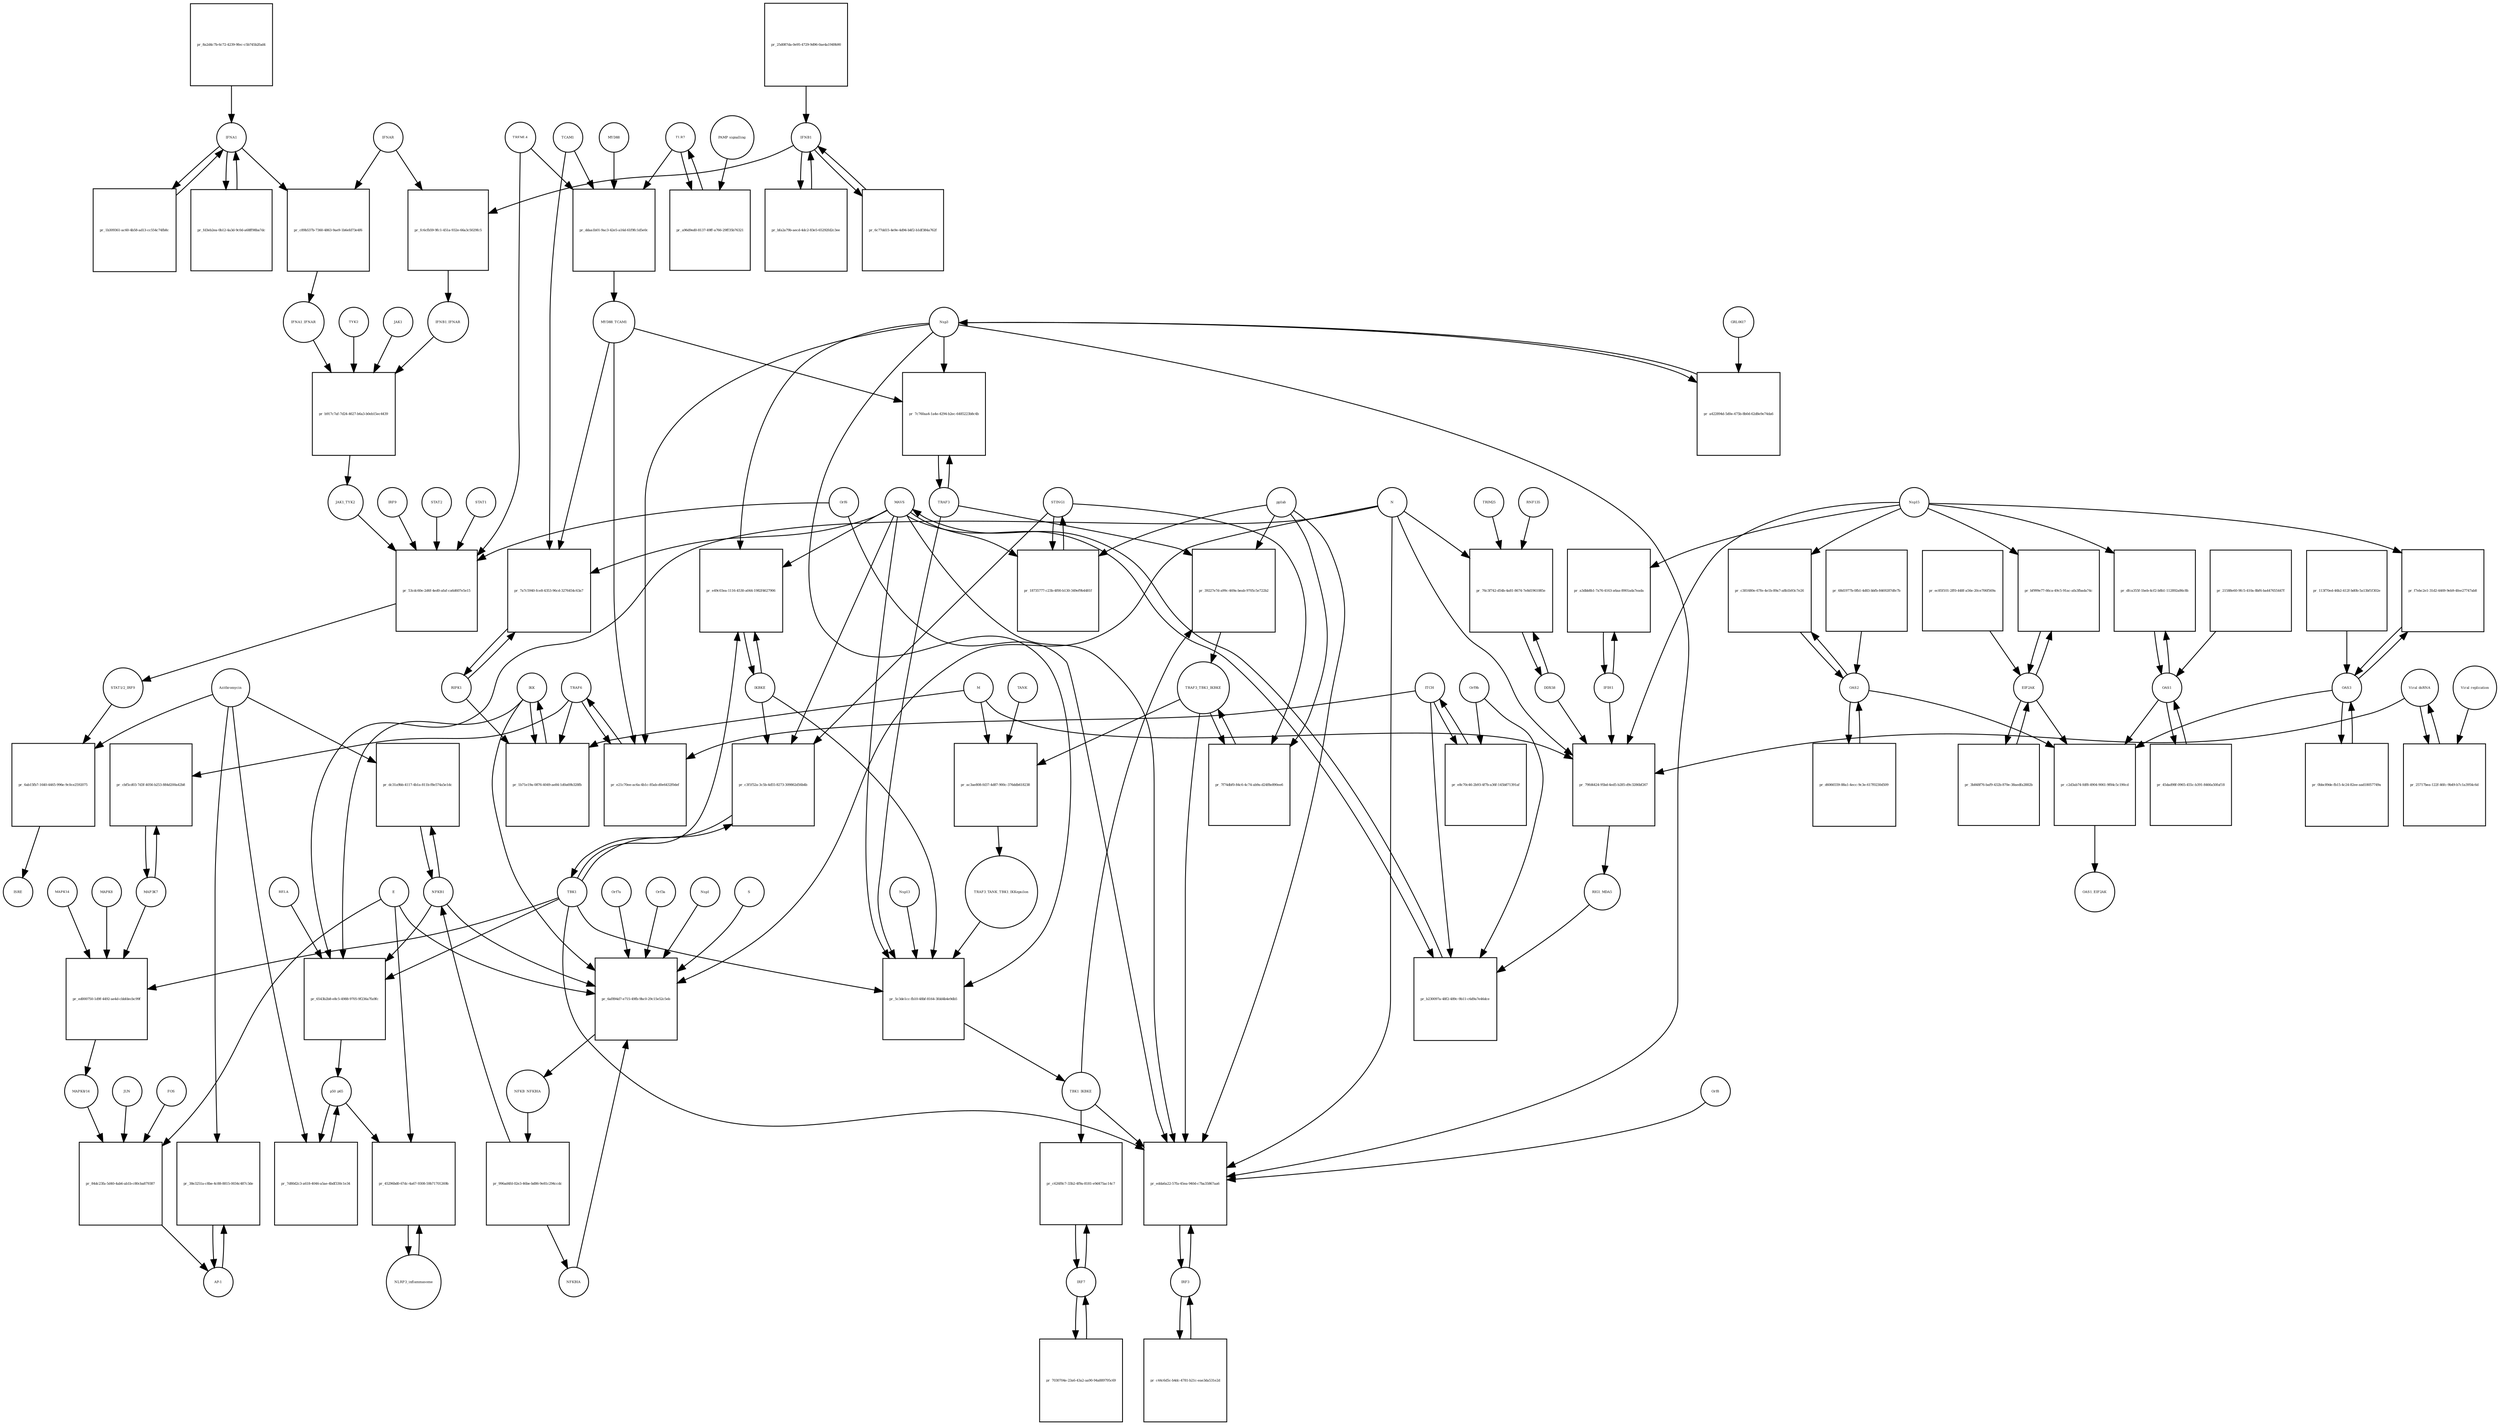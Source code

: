 strict digraph  {
IFNA1 [annotation="urn_miriam_pubmed_31226023|urn_miriam_wikipathways_WP4868", bipartite=0, cls=macromolecule, fontsize=4, label=IFNA1, shape=circle];
"pr_1b309361-ac60-4b58-ad13-cc554c74fb8c" [annotation="", bipartite=1, cls=process, fontsize=4, label="pr_1b309361-ac60-4b58-ad13-cc554c74fb8c", shape=square];
IFNB1 [annotation="urn_miriam_pubmed_31226023|urn_miriam_wikipathways_WP4868", bipartite=0, cls=macromolecule, fontsize=4, label=IFNB1, shape=circle];
"pr_bfa2a79b-aecd-4dc2-83e5-65292fd2c3ee" [annotation="", bipartite=1, cls=process, fontsize=4, label="pr_bfa2a79b-aecd-4dc2-83e5-65292fd2c3ee", shape=square];
"STAT1/2_IRF9" [annotation="urn_miriam_pubmed_31226023|urn_miriam_wikipathways_WP4868", bipartite=0, cls=complex, fontsize=4, label="STAT1/2_IRF9", shape=circle];
"pr_6ab15fb7-1640-4465-996e-9c0ce2592075" [annotation="", bipartite=1, cls=process, fontsize=4, label="pr_6ab15fb7-1640-4465-996e-9c0ce2592075", shape=square];
ISRE [annotation="urn_miriam_pubmed_31226023|urn_miriam_wikipathways_WP4868", bipartite=0, cls=complex, fontsize=4, label=ISRE, shape=circle];
Azithromycin [annotation=urn_miriam_wikipathways_WP4868, bipartite=0, cls="simple chemical", fontsize=4, label=Azithromycin, shape=circle];
"AP-1" [annotation="urn_miriam_pubmed_31226023|urn_miriam_wikipathways_WP4868", bipartite=0, cls=complex, fontsize=4, label="AP-1", shape=circle];
"pr_38e3251a-c8be-4c88-8815-0034c487c3de" [annotation="", bipartite=1, cls=process, fontsize=4, label="pr_38e3251a-c8be-4c88-8815-0034c487c3de", shape=square];
NFKB1 [annotation=urn_miriam_wikipathways_WP4868, bipartite=0, cls=macromolecule, fontsize=4, label=NFKB1, shape=circle];
"pr_dc31a9bb-4117-4b1a-811b-f8e574a5e1dc" [annotation="", bipartite=1, cls=process, fontsize=4, label="pr_dc31a9bb-4117-4b1a-811b-f8e574a5e1dc", shape=square];
IRF3 [annotation="", bipartite=0, cls=macromolecule, fontsize=4, label=IRF3, shape=circle];
"pr_c44c6d5c-b4dc-4781-b21c-eae3da531e2d" [annotation="", bipartite=1, cls=process, fontsize=4, label="pr_c44c6d5c-b4dc-4781-b21c-eae3da531e2d", shape=square];
p50_p65 [annotation="", bipartite=0, cls=complex, fontsize=4, label=p50_p65, shape=circle];
"pr_7d80d2c3-a618-4046-a5ae-4bdf330c1e34" [annotation="", bipartite=1, cls=process, fontsize=4, label="pr_7d80d2c3-a618-4046-a5ae-4bdf330c1e34", shape=square];
IRF7 [annotation="", bipartite=0, cls=macromolecule, fontsize=4, label=IRF7, shape=circle];
"pr_7030704e-23a6-43a2-aa90-94a889795c69" [annotation="", bipartite=1, cls=process, fontsize=4, label="pr_7030704e-23a6-43a2-aa90-94a889795c69", shape=square];
"pr_6c77dd15-4e9e-4d94-b4f2-b1df384a762f" [annotation="", bipartite=1, cls=process, fontsize=4, label="pr_6c77dd15-4e9e-4d94-b4f2-b1df384a762f", shape=square];
"pr_fd3eb2ea-0b12-4a3d-9c0d-a68ff98ba7dc" [annotation="", bipartite=1, cls=process, fontsize=4, label="pr_fd3eb2ea-0b12-4a3d-9c0d-a68ff98ba7dc", shape=square];
OAS1 [annotation="", bipartite=0, cls=macromolecule, fontsize=4, label=OAS1, shape=circle];
"pr_45dad98f-0965-455c-b391-8466a50faf18" [annotation="", bipartite=1, cls=process, fontsize=4, label="pr_45dad98f-0965-455c-b391-8466a50faf18", shape=square];
EIF2AK [annotation="", bipartite=0, cls=macromolecule, fontsize=4, label=EIF2AK, shape=circle];
"pr_3b848f76-baf9-432b-870e-38aedfa2882b" [annotation="", bipartite=1, cls=process, fontsize=4, label="pr_3b848f76-baf9-432b-870e-38aedfa2882b", shape=square];
OAS2 [annotation="", bipartite=0, cls=macromolecule, fontsize=4, label=OAS2, shape=circle];
"pr_d6066559-88a1-4ecc-9c3e-617f0230d509" [annotation="", bipartite=1, cls=process, fontsize=4, label="pr_d6066559-88a1-4ecc-9c3e-617f0230d509", shape=square];
OAS3 [annotation="", bipartite=0, cls=macromolecule, fontsize=4, label=OAS3, shape=circle];
"pr_0bbc89de-fb15-4c24-82ee-aad18057749a" [annotation="", bipartite=1, cls=process, fontsize=4, label="pr_0bbc89de-fb15-4c24-82ee-aad18057749a", shape=square];
"pr_25d087da-0e95-4729-9d96-0ae4a1949b90" [annotation="", bipartite=1, cls=process, fontsize=4, label="pr_25d087da-0e95-4729-9d96-0ae4a1949b90", shape=square];
"pr_8a2d4c7b-6c72-4239-9fec-c5b745b2fad4" [annotation="", bipartite=1, cls=process, fontsize=4, label="pr_8a2d4c7b-6c72-4239-9fec-c5b745b2fad4", shape=square];
"pr_21588e60-9fc5-410a-8bf6-ba447655447f" [annotation="", bipartite=1, cls=process, fontsize=4, label="pr_21588e60-9fc5-410a-8bf6-ba447655447f", shape=square];
"pr_ec85f101-2ff0-448f-a56e-20ce706f569a" [annotation="", bipartite=1, cls=process, fontsize=4, label="pr_ec85f101-2ff0-448f-a56e-20ce706f569a", shape=square];
TRAF6 [annotation="urn_miriam_pubmed_31226023|urn_miriam_wikipathways_WP4868", bipartite=0, cls=macromolecule, fontsize=4, label=TRAF6, shape=circle];
"pr_e21c70ee-ac6a-4b1c-85ab-d0e6432f0def" [annotation="", bipartite=1, cls=process, fontsize=4, label="pr_e21c70ee-ac6a-4b1c-85ab-d0e6432f0def", shape=square];
MYD88_TCAM1 [annotation=urn_miriam_pubmed_31226023, bipartite=0, cls=complex, fontsize=4, label=MYD88_TCAM1, shape=circle];
Nsp3 [annotation="urn_miriam_pubmed_31226023|urn_miriam_wikipathways_WP4868|urn_miriam_ncbiprotein_YP_009725299", bipartite=0, cls=macromolecule, fontsize=4, label=Nsp3, shape=circle];
ITCH [annotation="", bipartite=0, cls=macromolecule, fontsize=4, label=ITCH, shape=circle];
TBK1 [annotation="urn_miriam_pubmed_31226023|urn_miriam_wikipathways_WP4868|urn_miriam_pubmed_24622840", bipartite=0, cls=macromolecule, fontsize=4, label=TBK1, shape=circle];
"pr_c3f1f52a-3c5b-4d55-8273-309862d56b4b" [annotation="", bipartite=1, cls=process, fontsize=4, label="pr_c3f1f52a-3c5b-4d55-8273-309862d56b4b", shape=square];
IKBKE [annotation="", bipartite=0, cls=macromolecule, fontsize=4, label=IKBKE, shape=circle];
STING1 [annotation=urn_miriam_pubmed_24622840, bipartite=0, cls=macromolecule, fontsize=4, label=STING1, shape=circle];
MAVS [annotation="", bipartite=0, cls=macromolecule, fontsize=4, label=MAVS, shape=circle];
"pr_68d1977b-0fb1-4d83-bbfb-8469287dfe7b" [annotation="", bipartite=1, cls=process, fontsize=4, label="pr_68d1977b-0fb1-4d83-bbfb-8469287dfe7b", shape=square];
"pr_113f70ed-46b2-412f-bd0b-5a13bf1f302e" [annotation="", bipartite=1, cls=process, fontsize=4, label="pr_113f70ed-46b2-412f-bd0b-5a13bf1f302e", shape=square];
TRAF3 [annotation=urn_miriam_pubmed_31226023, bipartite=0, cls=macromolecule, fontsize=4, label=TRAF3, shape=circle];
"pr_7c760aa4-1a4e-4294-b2ec-6485223b8c4b" [annotation="", bipartite=1, cls=process, fontsize=4, label="pr_7c760aa4-1a4e-4294-b2ec-6485223b8c4b", shape=square];
MAP3K7 [annotation="", bipartite=0, cls=macromolecule, fontsize=4, label=MAP3K7, shape=circle];
"pr_cbf5cd03-7d3f-4056-b253-884d200a42b8" [annotation="", bipartite=1, cls=process, fontsize=4, label="pr_cbf5cd03-7d3f-4056-b253-884d200a42b8", shape=square];
IKK [annotation="", bipartite=0, cls=complex, fontsize=4, label=IKK, shape=circle];
"pr_1b71e19a-0876-4049-ae84-1d0a69b328fb" [annotation="", bipartite=1, cls=process, fontsize=4, label="pr_1b71e19a-0876-4049-ae84-1d0a69b328fb", shape=square];
RIPK1 [annotation="", bipartite=0, cls=macromolecule, fontsize=4, label=RIPK1, shape=circle];
M [annotation="urn_miriam_pubmed_31226023|urn_miriam_ncbiprotein_BCD58756", bipartite=0, cls=macromolecule, fontsize=4, label=M, shape=circle];
"pr_e49c03ea-1116-4530-a044-1982f4627906" [annotation="", bipartite=1, cls=process, fontsize=4, label="pr_e49c03ea-1116-4530-a044-1982f4627906", shape=square];
"pr_edda6a22-57fa-45ea-940d-c7ba35867aa6" [annotation="", bipartite=1, cls=process, fontsize=4, label="pr_edda6a22-57fa-45ea-940d-c7ba35867aa6", shape=square];
TBK1_IKBKE [annotation="urn_miriam_pubmed_31226023|urn_miriam_wikipathways_WP4868|urn_miriam_pubmed_24622840", bipartite=0, cls=complex, fontsize=4, label=TBK1_IKBKE, shape=circle];
N [annotation="urn_miriam_pubmed_31226023|urn_miriam_ncbiprotein_BCD58761", bipartite=0, cls=macromolecule, fontsize=4, label=N, shape=circle];
TRAF3_TBK1_IKBKE [annotation=urn_miriam_pubmed_24622840, bipartite=0, cls=complex, fontsize=4, label=TRAF3_TBK1_IKBKE, shape=circle];
Orf8 [annotation=urn_miriam_ncbiprotein_BCD58760, bipartite=0, cls=complex, fontsize=4, label=Orf8, shape=circle];
Orf6 [annotation="urn_miriam_pubmed_31226023|urn_miriam_ncbiprotein_BCD58757", bipartite=0, cls=macromolecule, fontsize=4, label=Orf6, shape=circle];
pp1ab [annotation="urn_miriam_ncbiprotein_YP_009724389|urn_miriam_pubmed_24622840", bipartite=0, cls=macromolecule, fontsize=4, label=pp1ab, shape=circle];
"pr_7a7c5940-fce8-4353-96cd-3276454c63a7" [annotation="", bipartite=1, cls=process, fontsize=4, label="pr_7a7c5940-fce8-4353-96cd-3276454c63a7", shape=square];
TCAM1 [annotation=urn_miriam_pubmed_31226023, bipartite=0, cls=macromolecule, fontsize=4, label=TCAM1, shape=circle];
"pr_b230097a-48f2-489c-9b11-c6d9a7e46dce" [annotation="", bipartite=1, cls=process, fontsize=4, label="pr_b230097a-48f2-489c-9b11-c6d9a7e46dce", shape=square];
RIG1_MDA5 [annotation="urn_miriam_pubmed_31226023|urn_miriam_pubmed_19052324", bipartite=0, cls=complex, fontsize=4, label=RIG1_MDA5, shape=circle];
Orf9b [annotation="urn_miriam_pubmed_31226023|urn_miriam_ncbiprotein_ABI96969|urn_miriam_uniprot_P0DTD2", bipartite=0, cls=macromolecule, fontsize=4, label=Orf9b, shape=circle];
"pr_f7ebc2e1-31d2-4469-9eb9-4fee27747ab8" [annotation="", bipartite=1, cls=process, fontsize=4, label="pr_f7ebc2e1-31d2-4469-9eb9-4fee27747ab8", shape=square];
Nsp15 [annotation="urn_miriam_pubmed_31226023|urn_miriam_ncbiprotein_YP_009725310", bipartite=0, cls=macromolecule, fontsize=4, label=Nsp15, shape=circle];
"pr_c381680e-67fe-4e1b-89a7-a8b1b93c7e26" [annotation="", bipartite=1, cls=process, fontsize=4, label="pr_c381680e-67fe-4e1b-89a7-a8b1b93c7e26", shape=square];
"pr_dfca355f-1beb-4cf2-b8b1-112892a86c8b" [annotation="", bipartite=1, cls=process, fontsize=4, label="pr_dfca355f-1beb-4cf2-b8b1-112892a86c8b", shape=square];
"pr_bf999e77-66ca-49c5-91ac-afa3fbada74c" [annotation="", bipartite=1, cls=process, fontsize=4, label="pr_bf999e77-66ca-49c5-91ac-afa3fbada74c", shape=square];
"Viral dsRNA" [annotation="urn_miriam_pubmed_31226023|urn_miriam_pubmed_19052324|urn_miriam_taxonomy_694009", bipartite=0, cls="nucleic acid feature", fontsize=4, label="Viral dsRNA", shape=circle];
"pr_25717bea-122f-46fc-9b49-b7c1a3954c6d" [annotation="", bipartite=1, cls=process, fontsize=4, label="pr_25717bea-122f-46fc-9b49-b7c1a3954c6d", shape=square];
"Viral replication" [annotation="urn_miriam_pubmed_31226023|urn_miriam_pubmed_19052324|urn_miriam_mesh_D014779", bipartite=0, cls=phenotype, fontsize=4, label="Viral replication", shape=circle];
"pr_a422894d-5d0e-475b-8b0d-62d8e9e74da6" [annotation="", bipartite=1, cls=process, fontsize=4, label="pr_a422894d-5d0e-475b-8b0d-62d8e9e74da6", shape=square];
GRL0617 [annotation=urn_miriam_wikipathways_WP4868, bipartite=0, cls="simple chemical", fontsize=4, label=GRL0617, shape=circle];
"pr_18735777-c23b-4f00-b130-349ef9b4481f" [annotation="", bipartite=1, cls=process, fontsize=4, label="pr_18735777-c23b-4f00-b130-349ef9b4481f", shape=square];
"pr_7f74dbf0-84c6-4c74-ab9a-d24f8e890ee6" [annotation="", bipartite=1, cls=process, fontsize=4, label="pr_7f74dbf0-84c6-4c74-ab9a-d24f8e890ee6", shape=square];
TLR7 [annotation=urn_miriam_pubmed_31226023, bipartite=0, cls=macromolecule, fontsize=4, label=TLR7, shape=circle];
"pr_a96d9ed0-8137-49ff-a766-29ff35b76321" [annotation="", bipartite=1, cls=process, fontsize=4, label="pr_a96d9ed0-8137-49ff-a766-29ff35b76321", shape=square];
"PAMP signalling" [annotation="urn_miriam_pubmed_31226023|urn_miriam_mesh_D000069452", bipartite=0, cls=phenotype, fontsize=4, label="PAMP signalling", shape=circle];
IFIH1 [annotation="", bipartite=0, cls=macromolecule, fontsize=4, label=IFIH1, shape=circle];
"pr_a3dbb8b1-7a76-4163-a6aa-8901ada7eada" [annotation="", bipartite=1, cls=process, fontsize=4, label="pr_a3dbb8b1-7a76-4163-a6aa-8901ada7eada", shape=square];
DDX58 [annotation="urn_miriam_pubmed_31226023|urn_miriam_pubmed_19052324", bipartite=0, cls=macromolecule, fontsize=4, label=DDX58, shape=circle];
"pr_76c3f742-d54b-4a81-8674-7e8d1961085e" [annotation="", bipartite=1, cls=process, fontsize=4, label="pr_76c3f742-d54b-4a81-8674-7e8d1961085e", shape=square];
TRIM25 [annotation="", bipartite=0, cls=macromolecule, fontsize=4, label=TRIM25, shape=circle];
RNF135 [annotation="", bipartite=0, cls=macromolecule, fontsize=4, label=RNF135, shape=circle];
"pr_e8c70c46-2b93-4f7b-a36f-145b871391af" [annotation="", bipartite=1, cls=process, fontsize=4, label="pr_e8c70c46-2b93-4f7b-a36f-145b871391af", shape=square];
"pr_ac3ae808-fd37-4d87-900c-376ddb618238" [annotation="", bipartite=1, cls=process, fontsize=4, label="pr_ac3ae808-fd37-4d87-900c-376ddb618238", shape=square];
TRAF3_TANK_TBK1_IKKepsilon [annotation="", bipartite=0, cls=complex, fontsize=4, label=TRAF3_TANK_TBK1_IKKepsilon, shape=circle];
TANK [annotation="", bipartite=0, cls=macromolecule, fontsize=4, label=TANK, shape=circle];
"pr_c626f8c7-33b2-4f9a-8181-e9d475ac14c7" [annotation="", bipartite=1, cls=process, fontsize=4, label="pr_c626f8c7-33b2-4f9a-8181-e9d475ac14c7", shape=square];
NLRP3_inflammasome [annotation="", bipartite=0, cls=complex, fontsize=4, label=NLRP3_inflammasome, shape=circle];
"pr_45296bd0-67dc-4a67-9308-59b71701269b" [annotation="", bipartite=1, cls=process, fontsize=4, label="pr_45296bd0-67dc-4a67-9308-59b71701269b", shape=square];
E [annotation="urn_miriam_pubmed_31226023|urn_miriam_ncbiprotein_BCD58755", bipartite=0, cls=macromolecule, fontsize=4, label=E, shape=circle];
STAT1 [annotation="urn_miriam_pubmed_31226023|urn_miriam_wikipathways_WP4868", bipartite=0, cls=macromolecule, fontsize=4, label=STAT1, shape=circle];
"pr_53cdc60e-2d6f-4ed0-afaf-ca6d607e5e15" [annotation="", bipartite=1, cls=process, fontsize=4, label="pr_53cdc60e-2d6f-4ed0-afaf-ca6d607e5e15", shape=square];
TREML4 [annotation=urn_miriam_wikipathways_WP4868, bipartite=0, cls=macromolecule, fontsize=4, label=TREML4, shape=circle];
JAK1_TYK2 [annotation="urn_miriam_pubmed_31226023|urn_miriam_wikipathways_WP4868", bipartite=0, cls=complex, fontsize=4, label=JAK1_TYK2, shape=circle];
IRF9 [annotation="urn_miriam_pubmed_31226023|urn_miriam_wikipathways_WP4868", bipartite=0, cls=macromolecule, fontsize=4, label=IRF9, shape=circle];
STAT2 [annotation="urn_miriam_pubmed_31226023|urn_miriam_wikipathways_WP4868", bipartite=0, cls=macromolecule, fontsize=4, label=STAT2, shape=circle];
"pr_c2d3ab74-fdf8-4904-9061-9f84c5c190cd" [annotation="", bipartite=1, cls=process, fontsize=4, label="pr_c2d3ab74-fdf8-4904-9061-9f84c5c190cd", shape=square];
OAS1_EIF2AK [annotation="", bipartite=0, cls=complex, fontsize=4, label=OAS1_EIF2AK, shape=circle];
JAK1 [annotation="urn_miriam_pubmed_31226023|urn_miriam_wikipathways_WP4868", bipartite=0, cls=macromolecule, fontsize=4, label=JAK1, shape=circle];
"pr_b917c7af-7d24-4627-b6a3-b0eb15ec4439" [annotation="", bipartite=1, cls=process, fontsize=4, label="pr_b917c7af-7d24-4627-b6a3-b0eb15ec4439", shape=square];
IFNA1_IFNAR [annotation="urn_miriam_pubmed_31226023|urn_miriam_wikipathways_WP4868", bipartite=0, cls=complex, fontsize=4, label=IFNA1_IFNAR, shape=circle];
IFNB1_IFNAR [annotation="urn_miriam_pubmed_31226023|urn_miriam_wikipathways_WP4868", bipartite=0, cls=complex, fontsize=4, label=IFNB1_IFNAR, shape=circle];
TYK2 [annotation="urn_miriam_pubmed_31226023|urn_miriam_wikipathways_WP4868", bipartite=0, cls=macromolecule, fontsize=4, label=TYK2, shape=circle];
MYD88 [annotation="urn_miriam_pubmed_31226023|urn_miriam_wikipathways_WP4868", bipartite=0, cls=macromolecule, fontsize=4, label=MYD88, shape=circle];
"pr_ddaa1b01-9ac3-42e5-a16d-61f9fc1d5e0c" [annotation="", bipartite=1, cls=process, fontsize=4, label="pr_ddaa1b01-9ac3-42e5-a16d-61f9fc1d5e0c", shape=square];
NFKB_NFKBIA [annotation="urn_miriam_pubmed_31226023|urn_miriam_wikipathways_WP4868", bipartite=0, cls=complex, fontsize=4, label=NFKB_NFKBIA, shape=circle];
"pr_996ad4fd-02e3-46be-bd86-9e81c294ccdc" [annotation="", bipartite=1, cls=process, fontsize=4, label="pr_996ad4fd-02e3-46be-bd86-9e81c294ccdc", shape=square];
NFKBIA [annotation="urn_miriam_pubmed_31226023|urn_miriam_wikipathways_WP4868", bipartite=0, cls=macromolecule, fontsize=4, label=NFKBIA, shape=circle];
IFNAR [annotation="urn_miriam_pubmed_31226023|urn_miriam_wikipathways_WP4868", bipartite=0, cls=complex, fontsize=4, label=IFNAR, shape=circle];
"pr_c89b537b-7360-4863-9ae9-1b6efd73e4f6" [annotation="", bipartite=1, cls=process, fontsize=4, label="pr_c89b537b-7360-4863-9ae9-1b6efd73e4f6", shape=square];
"pr_fc6cfb59-9fc1-451a-932e-66a3c5029fc5" [annotation="", bipartite=1, cls=process, fontsize=4, label="pr_fc6cfb59-9fc1-451a-932e-66a3c5029fc5", shape=square];
MAPK14 [annotation="urn_miriam_pubmed_31226023|urn_miriam_wikipathways_WP4868", bipartite=0, cls=macromolecule, fontsize=4, label=MAPK14, shape=circle];
"pr_ed000750-1d9f-4492-ae4d-cbbfdecbc99f" [annotation="", bipartite=1, cls=process, fontsize=4, label="pr_ed000750-1d9f-4492-ae4d-cbbfdecbc99f", shape=square];
"MAPK8/14" [annotation="urn_miriam_pubmed_31226023|urn_miriam_wikipathways_WP4868", bipartite=0, cls=complex, fontsize=4, label="MAPK8/14", shape=circle];
MAPK8 [annotation="urn_miriam_pubmed_31226023|urn_miriam_wikipathways_WP4868", bipartite=0, cls=macromolecule, fontsize=4, label=MAPK8, shape=circle];
JUN [annotation="urn_miriam_pubmed_31226023|urn_miriam_wikipathways_WP4868", bipartite=0, cls=macromolecule, fontsize=4, label=JUN, shape=circle];
"pr_84dc23fa-5d40-4ab6-ab1b-c80cba879387" [annotation="", bipartite=1, cls=process, fontsize=4, label="pr_84dc23fa-5d40-4ab6-ab1b-c80cba879387", shape=square];
FOS [annotation="urn_miriam_pubmed_31226023|urn_miriam_wikipathways_WP4868", bipartite=0, cls=macromolecule, fontsize=4, label=FOS, shape=circle];
"pr_6af894d7-e715-49fb-9bc0-29c15e52c5eb" [annotation="", bipartite=1, cls=process, fontsize=4, label="pr_6af894d7-e715-49fb-9bc0-29c15e52c5eb", shape=square];
Nsp1 [annotation="urn_miriam_pubmed_31226023|urn_miriam_ncbiprotein_YP_009725297", bipartite=0, cls=macromolecule, fontsize=4, label=Nsp1, shape=circle];
S [annotation=urn_miriam_ncbiprotein_BCD58753, bipartite=0, cls=macromolecule, fontsize=4, label=S, shape=circle];
Orf7a [annotation=urn_miriam_ncbiprotein_BCD58758, bipartite=0, cls=macromolecule, fontsize=4, label=Orf7a, shape=circle];
Orf3a [annotation=urn_miriam_ncbiprotein_BCD58754, bipartite=0, cls=macromolecule, fontsize=4, label=Orf3a, shape=circle];
"pr_5c3de1cc-fb10-48bf-8164-3fdd4b4e9db5" [annotation="", bipartite=1, cls=process, fontsize=4, label="pr_5c3de1cc-fb10-48bf-8164-3fdd4b4e9db5", shape=square];
Nsp13 [annotation="urn_miriam_uniprot_P0DTD1|urn_miriam_wikipathways_WP4868|urn_miriam_ncbiprotein_YP_009725308", bipartite=0, cls=macromolecule, fontsize=4, label=Nsp13, shape=circle];
RELA [annotation="", bipartite=0, cls=macromolecule, fontsize=4, label=RELA, shape=circle];
"pr_6543b2b8-e8c5-4988-9705-9f236a7fa9fc" [annotation="", bipartite=1, cls=process, fontsize=4, label="pr_6543b2b8-e8c5-4988-9705-9f236a7fa9fc", shape=square];
"pr_79fd4424-95bd-4ed5-b285-d9c3286bf267" [annotation="", bipartite=1, cls=process, fontsize=4, label="pr_79fd4424-95bd-4ed5-b285-d9c3286bf267", shape=square];
"pr_39227e7d-a99c-469a-beab-9705c5e722b2" [annotation="", bipartite=1, cls=process, fontsize=4, label="pr_39227e7d-a99c-469a-beab-9705c5e722b2", shape=square];
IFNA1 -> "pr_1b309361-ac60-4b58-ad13-cc554c74fb8c"  [annotation="", interaction_type=consumption];
IFNA1 -> "pr_fd3eb2ea-0b12-4a3d-9c0d-a68ff98ba7dc"  [annotation="", interaction_type=consumption];
IFNA1 -> "pr_c89b537b-7360-4863-9ae9-1b6efd73e4f6"  [annotation="", interaction_type=consumption];
"pr_1b309361-ac60-4b58-ad13-cc554c74fb8c" -> IFNA1  [annotation="", interaction_type=production];
IFNB1 -> "pr_bfa2a79b-aecd-4dc2-83e5-65292fd2c3ee"  [annotation="", interaction_type=consumption];
IFNB1 -> "pr_6c77dd15-4e9e-4d94-b4f2-b1df384a762f"  [annotation="", interaction_type=consumption];
IFNB1 -> "pr_fc6cfb59-9fc1-451a-932e-66a3c5029fc5"  [annotation="", interaction_type=consumption];
"pr_bfa2a79b-aecd-4dc2-83e5-65292fd2c3ee" -> IFNB1  [annotation="", interaction_type=production];
"STAT1/2_IRF9" -> "pr_6ab15fb7-1640-4465-996e-9c0ce2592075"  [annotation="", interaction_type=consumption];
"pr_6ab15fb7-1640-4465-996e-9c0ce2592075" -> ISRE  [annotation="", interaction_type=production];
Azithromycin -> "pr_6ab15fb7-1640-4465-996e-9c0ce2592075"  [annotation=urn_miriam_pubmed_31226023, interaction_type=inhibition];
Azithromycin -> "pr_38e3251a-c8be-4c88-8815-0034c487c3de"  [annotation=urn_miriam_pubmed_31226023, interaction_type=inhibition];
Azithromycin -> "pr_dc31a9bb-4117-4b1a-811b-f8e574a5e1dc"  [annotation=urn_miriam_wikipathways_WP4868, interaction_type=inhibition];
Azithromycin -> "pr_7d80d2c3-a618-4046-a5ae-4bdf330c1e34"  [annotation=urn_miriam_pubmed_31226023, interaction_type=inhibition];
"AP-1" -> "pr_38e3251a-c8be-4c88-8815-0034c487c3de"  [annotation="", interaction_type=consumption];
"pr_38e3251a-c8be-4c88-8815-0034c487c3de" -> "AP-1"  [annotation="", interaction_type=production];
NFKB1 -> "pr_dc31a9bb-4117-4b1a-811b-f8e574a5e1dc"  [annotation="", interaction_type=consumption];
NFKB1 -> "pr_6af894d7-e715-49fb-9bc0-29c15e52c5eb"  [annotation="", interaction_type=consumption];
NFKB1 -> "pr_6543b2b8-e8c5-4988-9705-9f236a7fa9fc"  [annotation="", interaction_type=consumption];
"pr_dc31a9bb-4117-4b1a-811b-f8e574a5e1dc" -> NFKB1  [annotation="", interaction_type=production];
IRF3 -> "pr_c44c6d5c-b4dc-4781-b21c-eae3da531e2d"  [annotation="", interaction_type=consumption];
IRF3 -> "pr_edda6a22-57fa-45ea-940d-c7ba35867aa6"  [annotation="", interaction_type=consumption];
"pr_c44c6d5c-b4dc-4781-b21c-eae3da531e2d" -> IRF3  [annotation="", interaction_type=production];
p50_p65 -> "pr_7d80d2c3-a618-4046-a5ae-4bdf330c1e34"  [annotation="", interaction_type=consumption];
p50_p65 -> "pr_45296bd0-67dc-4a67-9308-59b71701269b"  [annotation="urn_miriam_pubmed_32133002|urn_miriam_taxonomy_694009|urn_miriam_pubmed_28531279", interaction_type=catalysis];
"pr_7d80d2c3-a618-4046-a5ae-4bdf330c1e34" -> p50_p65  [annotation="", interaction_type=production];
IRF7 -> "pr_7030704e-23a6-43a2-aa90-94a889795c69"  [annotation="", interaction_type=consumption];
IRF7 -> "pr_c626f8c7-33b2-4f9a-8181-e9d475ac14c7"  [annotation="", interaction_type=consumption];
"pr_7030704e-23a6-43a2-aa90-94a889795c69" -> IRF7  [annotation="", interaction_type=production];
"pr_6c77dd15-4e9e-4d94-b4f2-b1df384a762f" -> IFNB1  [annotation="", interaction_type=production];
"pr_fd3eb2ea-0b12-4a3d-9c0d-a68ff98ba7dc" -> IFNA1  [annotation="", interaction_type=production];
OAS1 -> "pr_45dad98f-0965-455c-b391-8466a50faf18"  [annotation="", interaction_type=consumption];
OAS1 -> "pr_dfca355f-1beb-4cf2-b8b1-112892a86c8b"  [annotation="", interaction_type=consumption];
OAS1 -> "pr_c2d3ab74-fdf8-4904-9061-9f84c5c190cd"  [annotation="", interaction_type=consumption];
"pr_45dad98f-0965-455c-b391-8466a50faf18" -> OAS1  [annotation="", interaction_type=production];
EIF2AK -> "pr_3b848f76-baf9-432b-870e-38aedfa2882b"  [annotation="", interaction_type=consumption];
EIF2AK -> "pr_bf999e77-66ca-49c5-91ac-afa3fbada74c"  [annotation="", interaction_type=consumption];
EIF2AK -> "pr_c2d3ab74-fdf8-4904-9061-9f84c5c190cd"  [annotation="", interaction_type=consumption];
"pr_3b848f76-baf9-432b-870e-38aedfa2882b" -> EIF2AK  [annotation="", interaction_type=production];
OAS2 -> "pr_d6066559-88a1-4ecc-9c3e-617f0230d509"  [annotation="", interaction_type=consumption];
OAS2 -> "pr_c381680e-67fe-4e1b-89a7-a8b1b93c7e26"  [annotation="", interaction_type=consumption];
OAS2 -> "pr_c2d3ab74-fdf8-4904-9061-9f84c5c190cd"  [annotation="", interaction_type=consumption];
"pr_d6066559-88a1-4ecc-9c3e-617f0230d509" -> OAS2  [annotation="", interaction_type=production];
OAS3 -> "pr_0bbc89de-fb15-4c24-82ee-aad18057749a"  [annotation="", interaction_type=consumption];
OAS3 -> "pr_f7ebc2e1-31d2-4469-9eb9-4fee27747ab8"  [annotation="", interaction_type=consumption];
OAS3 -> "pr_c2d3ab74-fdf8-4904-9061-9f84c5c190cd"  [annotation="", interaction_type=consumption];
"pr_0bbc89de-fb15-4c24-82ee-aad18057749a" -> OAS3  [annotation="", interaction_type=production];
"pr_25d087da-0e95-4729-9d96-0ae4a1949b90" -> IFNB1  [annotation="", interaction_type=production];
"pr_8a2d4c7b-6c72-4239-9fec-c5b745b2fad4" -> IFNA1  [annotation="", interaction_type=production];
"pr_21588e60-9fc5-410a-8bf6-ba447655447f" -> OAS1  [annotation="", interaction_type=production];
"pr_ec85f101-2ff0-448f-a56e-20ce706f569a" -> EIF2AK  [annotation="", interaction_type=production];
TRAF6 -> "pr_e21c70ee-ac6a-4b1c-85ab-d0e6432f0def"  [annotation="", interaction_type=consumption];
TRAF6 -> "pr_cbf5cd03-7d3f-4056-b253-884d200a42b8"  [annotation=urn_miriam_pubmed_31226023, interaction_type=catalysis];
TRAF6 -> "pr_1b71e19a-0876-4049-ae84-1d0a69b328fb"  [annotation="urn_miriam_pubmed_31226023|urn_miriam_taxonomy_694009", interaction_type=catalysis];
"pr_e21c70ee-ac6a-4b1c-85ab-d0e6432f0def" -> TRAF6  [annotation="", interaction_type=production];
MYD88_TCAM1 -> "pr_e21c70ee-ac6a-4b1c-85ab-d0e6432f0def"  [annotation="urn_miriam_pubmed_31226023|urn_miriam_taxonomy_694009|urn_miriam_pubmed_25135833", interaction_type=catalysis];
MYD88_TCAM1 -> "pr_7c760aa4-1a4e-4294-b2ec-6485223b8c4b"  [annotation="urn_miriam_pubmed_31226023|urn_miriam_taxonomy_694009", interaction_type=catalysis];
MYD88_TCAM1 -> "pr_7a7c5940-fce8-4353-96cd-3276454c63a7"  [annotation="urn_miriam_pubmed_20404851|urn_miriam_pubmed_31226023", interaction_type=catalysis];
Nsp3 -> "pr_e21c70ee-ac6a-4b1c-85ab-d0e6432f0def"  [annotation="urn_miriam_pubmed_31226023|urn_miriam_taxonomy_694009|urn_miriam_pubmed_25135833", interaction_type=inhibition];
Nsp3 -> "pr_7c760aa4-1a4e-4294-b2ec-6485223b8c4b"  [annotation="urn_miriam_pubmed_31226023|urn_miriam_taxonomy_694009", interaction_type=inhibition];
Nsp3 -> "pr_e49c03ea-1116-4530-a044-1982f4627906"  [annotation="urn_miriam_pubmed_18353649|urn_miriam_pubmed_25636800|urn_miriam_pubmed_31226023|urn_miriam_taxonomy_694009", interaction_type=inhibition];
Nsp3 -> "pr_edda6a22-57fa-45ea-940d-c7ba35867aa6"  [annotation="urn_miriam_pubmed_14679297|urn_miriam_pubmed_17108024|urn_miriam_pubmed_24622840|urn_miriam_pubmed_25481026|urn_miriam_pubmed_25636800|urn_miriam_pubmed_29294448|urn_miriam_pubmed_17761676|urn_miriam_pubmed_18440553|urn_miriam_pubmed_31226023|urn_miriam_taxonomy_694009", interaction_type=inhibition];
Nsp3 -> "pr_a422894d-5d0e-475b-8b0d-62d8e9e74da6"  [annotation="", interaction_type=consumption];
Nsp3 -> "pr_5c3de1cc-fb10-48bf-8164-3fdd4b4e9db5"  [annotation="urn_miriam_pubmed_31226023|urn_miriam_taxonomy_694009|urn_miriam_pubmed_19380580", interaction_type=inhibition];
ITCH -> "pr_e21c70ee-ac6a-4b1c-85ab-d0e6432f0def"  [annotation="urn_miriam_pubmed_31226023|urn_miriam_taxonomy_694009|urn_miriam_pubmed_25135833", interaction_type=inhibition];
ITCH -> "pr_b230097a-48f2-489c-9b11-c6d9a7e46dce"  [annotation="urn_miriam_pubmed_19052324|urn_miriam_pubmed_25135833|urn_miriam_pubmed_31226023|urn_miriam_taxonomy_694009", interaction_type=inhibition];
ITCH -> "pr_e8c70c46-2b93-4f7b-a36f-145b871391af"  [annotation="", interaction_type=consumption];
TBK1 -> "pr_c3f1f52a-3c5b-4d55-8273-309862d56b4b"  [annotation="", interaction_type=consumption];
TBK1 -> "pr_e49c03ea-1116-4530-a044-1982f4627906"  [annotation="urn_miriam_pubmed_18353649|urn_miriam_pubmed_25636800|urn_miriam_pubmed_31226023|urn_miriam_taxonomy_694009", interaction_type=catalysis];
TBK1 -> "pr_edda6a22-57fa-45ea-940d-c7ba35867aa6"  [annotation="urn_miriam_pubmed_14679297|urn_miriam_pubmed_17108024|urn_miriam_pubmed_24622840|urn_miriam_pubmed_25481026|urn_miriam_pubmed_25636800|urn_miriam_pubmed_29294448|urn_miriam_pubmed_17761676|urn_miriam_pubmed_18440553|urn_miriam_pubmed_31226023|urn_miriam_taxonomy_694009", interaction_type=catalysis];
TBK1 -> "pr_ed000750-1d9f-4492-ae4d-cbbfdecbc99f"  [annotation=urn_miriam_pubmed_31226023, interaction_type=catalysis];
TBK1 -> "pr_5c3de1cc-fb10-48bf-8164-3fdd4b4e9db5"  [annotation="", interaction_type=consumption];
TBK1 -> "pr_6543b2b8-e8c5-4988-9705-9f236a7fa9fc"  [annotation="urn_miriam_pubmed_14679297|urn_miriam_pubmed_17108024|urn_miriam_pubmed_19609947|urn_miriam_pubmed_31226023|urn_miriam_taxonomy_694009", interaction_type=catalysis];
"pr_c3f1f52a-3c5b-4d55-8273-309862d56b4b" -> TBK1  [annotation="", interaction_type=production];
IKBKE -> "pr_c3f1f52a-3c5b-4d55-8273-309862d56b4b"  [annotation="urn_miriam_pubmed_24622840|urn_miriam_pubmed_25636800|urn_miriam_pubmed_26631542", interaction_type=catalysis];
IKBKE -> "pr_e49c03ea-1116-4530-a044-1982f4627906"  [annotation="", interaction_type=consumption];
IKBKE -> "pr_5c3de1cc-fb10-48bf-8164-3fdd4b4e9db5"  [annotation="", interaction_type=consumption];
STING1 -> "pr_c3f1f52a-3c5b-4d55-8273-309862d56b4b"  [annotation="urn_miriam_pubmed_24622840|urn_miriam_pubmed_25636800|urn_miriam_pubmed_26631542", interaction_type=catalysis];
STING1 -> "pr_18735777-c23b-4f00-b130-349ef9b4481f"  [annotation="", interaction_type=consumption];
STING1 -> "pr_7f74dbf0-84c6-4c74-ab9a-d24f8e890ee6"  [annotation="urn_miriam_pubmed_24622840|urn_miriam_taxonomy_694009", interaction_type=catalysis];
MAVS -> "pr_c3f1f52a-3c5b-4d55-8273-309862d56b4b"  [annotation="urn_miriam_pubmed_24622840|urn_miriam_pubmed_25636800|urn_miriam_pubmed_26631542", interaction_type=catalysis];
MAVS -> "pr_e49c03ea-1116-4530-a044-1982f4627906"  [annotation="urn_miriam_pubmed_18353649|urn_miriam_pubmed_25636800|urn_miriam_pubmed_31226023|urn_miriam_taxonomy_694009", interaction_type=catalysis];
MAVS -> "pr_edda6a22-57fa-45ea-940d-c7ba35867aa6"  [annotation="urn_miriam_pubmed_14679297|urn_miriam_pubmed_17108024|urn_miriam_pubmed_24622840|urn_miriam_pubmed_25481026|urn_miriam_pubmed_25636800|urn_miriam_pubmed_29294448|urn_miriam_pubmed_17761676|urn_miriam_pubmed_18440553|urn_miriam_pubmed_31226023|urn_miriam_taxonomy_694009", interaction_type=catalysis];
MAVS -> "pr_7a7c5940-fce8-4353-96cd-3276454c63a7"  [annotation="urn_miriam_pubmed_20404851|urn_miriam_pubmed_31226023", interaction_type=catalysis];
MAVS -> "pr_b230097a-48f2-489c-9b11-c6d9a7e46dce"  [annotation="", interaction_type=consumption];
MAVS -> "pr_18735777-c23b-4f00-b130-349ef9b4481f"  [annotation="urn_miriam_pubmed_22312431|urn_miriam_pubmed_24622840|urn_miriam_taxonomy_694009", interaction_type=catalysis];
MAVS -> "pr_5c3de1cc-fb10-48bf-8164-3fdd4b4e9db5"  [annotation="urn_miriam_pubmed_31226023|urn_miriam_taxonomy_694009|urn_miriam_pubmed_19380580", interaction_type=catalysis];
"pr_68d1977b-0fb1-4d83-bbfb-8469287dfe7b" -> OAS2  [annotation="", interaction_type=production];
"pr_113f70ed-46b2-412f-bd0b-5a13bf1f302e" -> OAS3  [annotation="", interaction_type=production];
TRAF3 -> "pr_7c760aa4-1a4e-4294-b2ec-6485223b8c4b"  [annotation="", interaction_type=consumption];
TRAF3 -> "pr_5c3de1cc-fb10-48bf-8164-3fdd4b4e9db5"  [annotation="urn_miriam_pubmed_31226023|urn_miriam_taxonomy_694009|urn_miriam_pubmed_19380580", interaction_type=catalysis];
TRAF3 -> "pr_39227e7d-a99c-469a-beab-9705c5e722b2"  [annotation="", interaction_type=consumption];
"pr_7c760aa4-1a4e-4294-b2ec-6485223b8c4b" -> TRAF3  [annotation="", interaction_type=production];
MAP3K7 -> "pr_cbf5cd03-7d3f-4056-b253-884d200a42b8"  [annotation="", interaction_type=consumption];
MAP3K7 -> "pr_ed000750-1d9f-4492-ae4d-cbbfdecbc99f"  [annotation=urn_miriam_pubmed_31226023, interaction_type=catalysis];
"pr_cbf5cd03-7d3f-4056-b253-884d200a42b8" -> MAP3K7  [annotation="", interaction_type=production];
IKK -> "pr_1b71e19a-0876-4049-ae84-1d0a69b328fb"  [annotation="", interaction_type=consumption];
IKK -> "pr_6af894d7-e715-49fb-9bc0-29c15e52c5eb"  [annotation="urn_miriam_pubmed_31226023|urn_miriam_taxonomy_694009", interaction_type=inhibition];
IKK -> "pr_6543b2b8-e8c5-4988-9705-9f236a7fa9fc"  [annotation="urn_miriam_pubmed_14679297|urn_miriam_pubmed_17108024|urn_miriam_pubmed_19609947|urn_miriam_pubmed_31226023|urn_miriam_taxonomy_694009", interaction_type=catalysis];
"pr_1b71e19a-0876-4049-ae84-1d0a69b328fb" -> IKK  [annotation="", interaction_type=production];
RIPK1 -> "pr_1b71e19a-0876-4049-ae84-1d0a69b328fb"  [annotation="urn_miriam_pubmed_31226023|urn_miriam_taxonomy_694009", interaction_type=catalysis];
RIPK1 -> "pr_7a7c5940-fce8-4353-96cd-3276454c63a7"  [annotation="", interaction_type=consumption];
M -> "pr_1b71e19a-0876-4049-ae84-1d0a69b328fb"  [annotation="urn_miriam_pubmed_31226023|urn_miriam_taxonomy_694009", interaction_type=inhibition];
M -> "pr_ac3ae808-fd37-4d87-900c-376ddb618238"  [annotation="urn_miriam_pubmed_19380580|urn_miriam_taxonomy_694009", interaction_type=inhibition];
M -> "pr_79fd4424-95bd-4ed5-b285-d9c3286bf267"  [annotation="urn_miriam_pubmed_19052324|urn_miriam_pubmed_31226023|urn_miriam_taxonomy_694009", interaction_type=inhibition];
"pr_e49c03ea-1116-4530-a044-1982f4627906" -> IKBKE  [annotation="", interaction_type=production];
"pr_edda6a22-57fa-45ea-940d-c7ba35867aa6" -> IRF3  [annotation="", interaction_type=production];
TBK1_IKBKE -> "pr_edda6a22-57fa-45ea-940d-c7ba35867aa6"  [annotation="urn_miriam_pubmed_14679297|urn_miriam_pubmed_17108024|urn_miriam_pubmed_24622840|urn_miriam_pubmed_25481026|urn_miriam_pubmed_25636800|urn_miriam_pubmed_29294448|urn_miriam_pubmed_17761676|urn_miriam_pubmed_18440553|urn_miriam_pubmed_31226023|urn_miriam_taxonomy_694009", interaction_type=catalysis];
TBK1_IKBKE -> "pr_c626f8c7-33b2-4f9a-8181-e9d475ac14c7"  [annotation=urn_miriam_pubmed_19380580, interaction_type=catalysis];
TBK1_IKBKE -> "pr_39227e7d-a99c-469a-beab-9705c5e722b2"  [annotation="", interaction_type=consumption];
N -> "pr_edda6a22-57fa-45ea-940d-c7ba35867aa6"  [annotation="urn_miriam_pubmed_14679297|urn_miriam_pubmed_17108024|urn_miriam_pubmed_24622840|urn_miriam_pubmed_25481026|urn_miriam_pubmed_25636800|urn_miriam_pubmed_29294448|urn_miriam_pubmed_17761676|urn_miriam_pubmed_18440553|urn_miriam_pubmed_31226023|urn_miriam_taxonomy_694009", interaction_type=inhibition];
N -> "pr_76c3f742-d54b-4a81-8674-7e8d1961085e"  [annotation="urn_miriam_pubmed_25581309|urn_miriam_pubmed_28148787|urn_miriam_taxonomy_694009", interaction_type=inhibition];
N -> "pr_6af894d7-e715-49fb-9bc0-29c15e52c5eb"  [annotation="urn_miriam_pubmed_31226023|urn_miriam_taxonomy_694009", interaction_type=catalysis];
N -> "pr_6543b2b8-e8c5-4988-9705-9f236a7fa9fc"  [annotation="urn_miriam_pubmed_14679297|urn_miriam_pubmed_17108024|urn_miriam_pubmed_19609947|urn_miriam_pubmed_31226023|urn_miriam_taxonomy_694009", interaction_type=inhibition];
N -> "pr_79fd4424-95bd-4ed5-b285-d9c3286bf267"  [annotation="urn_miriam_pubmed_19052324|urn_miriam_pubmed_31226023|urn_miriam_taxonomy_694009", interaction_type=inhibition];
TRAF3_TBK1_IKBKE -> "pr_edda6a22-57fa-45ea-940d-c7ba35867aa6"  [annotation="urn_miriam_pubmed_14679297|urn_miriam_pubmed_17108024|urn_miriam_pubmed_24622840|urn_miriam_pubmed_25481026|urn_miriam_pubmed_25636800|urn_miriam_pubmed_29294448|urn_miriam_pubmed_17761676|urn_miriam_pubmed_18440553|urn_miriam_pubmed_31226023|urn_miriam_taxonomy_694009", interaction_type=catalysis];
TRAF3_TBK1_IKBKE -> "pr_7f74dbf0-84c6-4c74-ab9a-d24f8e890ee6"  [annotation="", interaction_type=consumption];
TRAF3_TBK1_IKBKE -> "pr_ac3ae808-fd37-4d87-900c-376ddb618238"  [annotation="", interaction_type=consumption];
Orf8 -> "pr_edda6a22-57fa-45ea-940d-c7ba35867aa6"  [annotation="urn_miriam_pubmed_14679297|urn_miriam_pubmed_17108024|urn_miriam_pubmed_24622840|urn_miriam_pubmed_25481026|urn_miriam_pubmed_25636800|urn_miriam_pubmed_29294448|urn_miriam_pubmed_17761676|urn_miriam_pubmed_18440553|urn_miriam_pubmed_31226023|urn_miriam_taxonomy_694009", interaction_type=inhibition];
Orf6 -> "pr_edda6a22-57fa-45ea-940d-c7ba35867aa6"  [annotation="urn_miriam_pubmed_14679297|urn_miriam_pubmed_17108024|urn_miriam_pubmed_24622840|urn_miriam_pubmed_25481026|urn_miriam_pubmed_25636800|urn_miriam_pubmed_29294448|urn_miriam_pubmed_17761676|urn_miriam_pubmed_18440553|urn_miriam_pubmed_31226023|urn_miriam_taxonomy_694009", interaction_type=inhibition];
Orf6 -> "pr_53cdc60e-2d6f-4ed0-afaf-ca6d607e5e15"  [annotation="urn_miriam_pubmed_31226023|urn_miriam_taxonomy_694009", interaction_type=inhibition];
pp1ab -> "pr_edda6a22-57fa-45ea-940d-c7ba35867aa6"  [annotation="urn_miriam_pubmed_14679297|urn_miriam_pubmed_17108024|urn_miriam_pubmed_24622840|urn_miriam_pubmed_25481026|urn_miriam_pubmed_25636800|urn_miriam_pubmed_29294448|urn_miriam_pubmed_17761676|urn_miriam_pubmed_18440553|urn_miriam_pubmed_31226023|urn_miriam_taxonomy_694009", interaction_type=inhibition];
pp1ab -> "pr_18735777-c23b-4f00-b130-349ef9b4481f"  [annotation="urn_miriam_pubmed_22312431|urn_miriam_pubmed_24622840|urn_miriam_taxonomy_694009", interaction_type=inhibition];
pp1ab -> "pr_7f74dbf0-84c6-4c74-ab9a-d24f8e890ee6"  [annotation="urn_miriam_pubmed_24622840|urn_miriam_taxonomy_694009", interaction_type=inhibition];
pp1ab -> "pr_39227e7d-a99c-469a-beab-9705c5e722b2"  [annotation="urn_miriam_pubmed_24622840|urn_miriam_taxonomy_694009", interaction_type=inhibition];
"pr_7a7c5940-fce8-4353-96cd-3276454c63a7" -> RIPK1  [annotation="", interaction_type=production];
TCAM1 -> "pr_7a7c5940-fce8-4353-96cd-3276454c63a7"  [annotation="urn_miriam_pubmed_20404851|urn_miriam_pubmed_31226023", interaction_type=catalysis];
TCAM1 -> "pr_ddaa1b01-9ac3-42e5-a16d-61f9fc1d5e0c"  [annotation="", interaction_type=consumption];
"pr_b230097a-48f2-489c-9b11-c6d9a7e46dce" -> MAVS  [annotation="", interaction_type=production];
RIG1_MDA5 -> "pr_b230097a-48f2-489c-9b11-c6d9a7e46dce"  [annotation="urn_miriam_pubmed_19052324|urn_miriam_pubmed_25135833|urn_miriam_pubmed_31226023|urn_miriam_taxonomy_694009", interaction_type=catalysis];
Orf9b -> "pr_b230097a-48f2-489c-9b11-c6d9a7e46dce"  [annotation="urn_miriam_pubmed_19052324|urn_miriam_pubmed_25135833|urn_miriam_pubmed_31226023|urn_miriam_taxonomy_694009", interaction_type=inhibition];
Orf9b -> "pr_e8c70c46-2b93-4f7b-a36f-145b871391af"  [annotation="urn_miriam_pubmed_25135833|urn_miriam_taxonomy_694009", interaction_type=catalysis];
"pr_f7ebc2e1-31d2-4469-9eb9-4fee27747ab8" -> OAS3  [annotation="", interaction_type=production];
Nsp15 -> "pr_f7ebc2e1-31d2-4469-9eb9-4fee27747ab8"  [annotation="urn_miriam_pubmed_31226023|urn_miriam_taxonomy_694009", interaction_type=inhibition];
Nsp15 -> "pr_c381680e-67fe-4e1b-89a7-a8b1b93c7e26"  [annotation="urn_miriam_pubmed_31226023|urn_miriam_taxonomy_694009", interaction_type=inhibition];
Nsp15 -> "pr_dfca355f-1beb-4cf2-b8b1-112892a86c8b"  [annotation="urn_miriam_pubmed_31226023|urn_miriam_taxonomy_694009", interaction_type=inhibition];
Nsp15 -> "pr_bf999e77-66ca-49c5-91ac-afa3fbada74c"  [annotation="urn_miriam_pubmed_31226023|urn_miriam_taxonomy_694009", interaction_type=inhibition];
Nsp15 -> "pr_a3dbb8b1-7a76-4163-a6aa-8901ada7eada"  [annotation="urn_miriam_pubmed_28158275|urn_miriam_taxonomy_694009", interaction_type=inhibition];
Nsp15 -> "pr_79fd4424-95bd-4ed5-b285-d9c3286bf267"  [annotation="urn_miriam_pubmed_19052324|urn_miriam_pubmed_31226023|urn_miriam_taxonomy_694009", interaction_type=inhibition];
"pr_c381680e-67fe-4e1b-89a7-a8b1b93c7e26" -> OAS2  [annotation="", interaction_type=production];
"pr_dfca355f-1beb-4cf2-b8b1-112892a86c8b" -> OAS1  [annotation="", interaction_type=production];
"pr_bf999e77-66ca-49c5-91ac-afa3fbada74c" -> EIF2AK  [annotation="", interaction_type=production];
"Viral dsRNA" -> "pr_25717bea-122f-46fc-9b49-b7c1a3954c6d"  [annotation="", interaction_type=consumption];
"Viral dsRNA" -> "pr_79fd4424-95bd-4ed5-b285-d9c3286bf267"  [annotation="urn_miriam_pubmed_19052324|urn_miriam_pubmed_31226023|urn_miriam_taxonomy_694009", interaction_type=catalysis];
"pr_25717bea-122f-46fc-9b49-b7c1a3954c6d" -> "Viral dsRNA"  [annotation="", interaction_type=production];
"Viral replication" -> "pr_25717bea-122f-46fc-9b49-b7c1a3954c6d"  [annotation="urn_miriam_pubmed_31226023|urn_miriam_taxonomy_694009", interaction_type="necessary stimulation"];
"pr_a422894d-5d0e-475b-8b0d-62d8e9e74da6" -> Nsp3  [annotation="", interaction_type=production];
GRL0617 -> "pr_a422894d-5d0e-475b-8b0d-62d8e9e74da6"  [annotation=urn_miriam_pubmed_31226023, interaction_type=inhibition];
"pr_18735777-c23b-4f00-b130-349ef9b4481f" -> STING1  [annotation="", interaction_type=production];
"pr_7f74dbf0-84c6-4c74-ab9a-d24f8e890ee6" -> TRAF3_TBK1_IKBKE  [annotation="", interaction_type=production];
TLR7 -> "pr_a96d9ed0-8137-49ff-a766-29ff35b76321"  [annotation="", interaction_type=consumption];
TLR7 -> "pr_ddaa1b01-9ac3-42e5-a16d-61f9fc1d5e0c"  [annotation=urn_miriam_pubmed_31226023, interaction_type=catalysis];
"pr_a96d9ed0-8137-49ff-a766-29ff35b76321" -> TLR7  [annotation="", interaction_type=production];
"PAMP signalling" -> "pr_a96d9ed0-8137-49ff-a766-29ff35b76321"  [annotation=urn_miriam_pubmed_31226023, interaction_type="necessary stimulation"];
IFIH1 -> "pr_a3dbb8b1-7a76-4163-a6aa-8901ada7eada"  [annotation="", interaction_type=consumption];
IFIH1 -> "pr_79fd4424-95bd-4ed5-b285-d9c3286bf267"  [annotation="", interaction_type=consumption];
"pr_a3dbb8b1-7a76-4163-a6aa-8901ada7eada" -> IFIH1  [annotation="", interaction_type=production];
DDX58 -> "pr_76c3f742-d54b-4a81-8674-7e8d1961085e"  [annotation="", interaction_type=consumption];
DDX58 -> "pr_79fd4424-95bd-4ed5-b285-d9c3286bf267"  [annotation="", interaction_type=consumption];
"pr_76c3f742-d54b-4a81-8674-7e8d1961085e" -> DDX58  [annotation="", interaction_type=production];
TRIM25 -> "pr_76c3f742-d54b-4a81-8674-7e8d1961085e"  [annotation="urn_miriam_pubmed_25581309|urn_miriam_pubmed_28148787|urn_miriam_taxonomy_694009", interaction_type=catalysis];
RNF135 -> "pr_76c3f742-d54b-4a81-8674-7e8d1961085e"  [annotation="urn_miriam_pubmed_25581309|urn_miriam_pubmed_28148787|urn_miriam_taxonomy_694009", interaction_type=catalysis];
"pr_e8c70c46-2b93-4f7b-a36f-145b871391af" -> ITCH  [annotation="", interaction_type=production];
"pr_ac3ae808-fd37-4d87-900c-376ddb618238" -> TRAF3_TANK_TBK1_IKKepsilon  [annotation="", interaction_type=production];
TRAF3_TANK_TBK1_IKKepsilon -> "pr_5c3de1cc-fb10-48bf-8164-3fdd4b4e9db5"  [annotation="urn_miriam_pubmed_31226023|urn_miriam_taxonomy_694009|urn_miriam_pubmed_19380580", interaction_type=catalysis];
TANK -> "pr_ac3ae808-fd37-4d87-900c-376ddb618238"  [annotation="", interaction_type=consumption];
"pr_c626f8c7-33b2-4f9a-8181-e9d475ac14c7" -> IRF7  [annotation="", interaction_type=production];
NLRP3_inflammasome -> "pr_45296bd0-67dc-4a67-9308-59b71701269b"  [annotation="", interaction_type=consumption];
"pr_45296bd0-67dc-4a67-9308-59b71701269b" -> NLRP3_inflammasome  [annotation="", interaction_type=production];
E -> "pr_45296bd0-67dc-4a67-9308-59b71701269b"  [annotation="urn_miriam_pubmed_32133002|urn_miriam_taxonomy_694009|urn_miriam_pubmed_28531279", interaction_type=catalysis];
E -> "pr_84dc23fa-5d40-4ab6-ab1b-c80cba879387"  [annotation="urn_miriam_pubmed_31226023|urn_miriam_taxonomy_694009", interaction_type=catalysis];
E -> "pr_6af894d7-e715-49fb-9bc0-29c15e52c5eb"  [annotation="urn_miriam_pubmed_31226023|urn_miriam_taxonomy_694009", interaction_type=catalysis];
STAT1 -> "pr_53cdc60e-2d6f-4ed0-afaf-ca6d607e5e15"  [annotation="", interaction_type=consumption];
"pr_53cdc60e-2d6f-4ed0-afaf-ca6d607e5e15" -> "STAT1/2_IRF9"  [annotation="", interaction_type=production];
TREML4 -> "pr_53cdc60e-2d6f-4ed0-afaf-ca6d607e5e15"  [annotation="urn_miriam_pubmed_31226023|urn_miriam_taxonomy_694009", interaction_type=catalysis];
TREML4 -> "pr_ddaa1b01-9ac3-42e5-a16d-61f9fc1d5e0c"  [annotation=urn_miriam_pubmed_31226023, interaction_type=catalysis];
JAK1_TYK2 -> "pr_53cdc60e-2d6f-4ed0-afaf-ca6d607e5e15"  [annotation="urn_miriam_pubmed_31226023|urn_miriam_taxonomy_694009", interaction_type=catalysis];
IRF9 -> "pr_53cdc60e-2d6f-4ed0-afaf-ca6d607e5e15"  [annotation="", interaction_type=consumption];
STAT2 -> "pr_53cdc60e-2d6f-4ed0-afaf-ca6d607e5e15"  [annotation="", interaction_type=consumption];
"pr_c2d3ab74-fdf8-4904-9061-9f84c5c190cd" -> OAS1_EIF2AK  [annotation="", interaction_type=production];
JAK1 -> "pr_b917c7af-7d24-4627-b6a3-b0eb15ec4439"  [annotation="", interaction_type=consumption];
"pr_b917c7af-7d24-4627-b6a3-b0eb15ec4439" -> JAK1_TYK2  [annotation="", interaction_type=production];
IFNA1_IFNAR -> "pr_b917c7af-7d24-4627-b6a3-b0eb15ec4439"  [annotation=urn_miriam_pubmed_31226023, interaction_type=catalysis];
IFNB1_IFNAR -> "pr_b917c7af-7d24-4627-b6a3-b0eb15ec4439"  [annotation=urn_miriam_pubmed_31226023, interaction_type=catalysis];
TYK2 -> "pr_b917c7af-7d24-4627-b6a3-b0eb15ec4439"  [annotation="", interaction_type=consumption];
MYD88 -> "pr_ddaa1b01-9ac3-42e5-a16d-61f9fc1d5e0c"  [annotation="", interaction_type=consumption];
"pr_ddaa1b01-9ac3-42e5-a16d-61f9fc1d5e0c" -> MYD88_TCAM1  [annotation="", interaction_type=production];
NFKB_NFKBIA -> "pr_996ad4fd-02e3-46be-bd86-9e81c294ccdc"  [annotation="", interaction_type=consumption];
"pr_996ad4fd-02e3-46be-bd86-9e81c294ccdc" -> NFKBIA  [annotation="", interaction_type=production];
"pr_996ad4fd-02e3-46be-bd86-9e81c294ccdc" -> NFKB1  [annotation="", interaction_type=production];
NFKBIA -> "pr_6af894d7-e715-49fb-9bc0-29c15e52c5eb"  [annotation="", interaction_type=consumption];
IFNAR -> "pr_c89b537b-7360-4863-9ae9-1b6efd73e4f6"  [annotation="", interaction_type=consumption];
IFNAR -> "pr_fc6cfb59-9fc1-451a-932e-66a3c5029fc5"  [annotation="", interaction_type=consumption];
"pr_c89b537b-7360-4863-9ae9-1b6efd73e4f6" -> IFNA1_IFNAR  [annotation="", interaction_type=production];
"pr_fc6cfb59-9fc1-451a-932e-66a3c5029fc5" -> IFNB1_IFNAR  [annotation="", interaction_type=production];
MAPK14 -> "pr_ed000750-1d9f-4492-ae4d-cbbfdecbc99f"  [annotation="", interaction_type=consumption];
"pr_ed000750-1d9f-4492-ae4d-cbbfdecbc99f" -> "MAPK8/14"  [annotation="", interaction_type=production];
"MAPK8/14" -> "pr_84dc23fa-5d40-4ab6-ab1b-c80cba879387"  [annotation="urn_miriam_pubmed_31226023|urn_miriam_taxonomy_694009", interaction_type=catalysis];
MAPK8 -> "pr_ed000750-1d9f-4492-ae4d-cbbfdecbc99f"  [annotation="", interaction_type=consumption];
JUN -> "pr_84dc23fa-5d40-4ab6-ab1b-c80cba879387"  [annotation="", interaction_type=consumption];
"pr_84dc23fa-5d40-4ab6-ab1b-c80cba879387" -> "AP-1"  [annotation="", interaction_type=production];
FOS -> "pr_84dc23fa-5d40-4ab6-ab1b-c80cba879387"  [annotation="", interaction_type=consumption];
"pr_6af894d7-e715-49fb-9bc0-29c15e52c5eb" -> NFKB_NFKBIA  [annotation="", interaction_type=production];
Nsp1 -> "pr_6af894d7-e715-49fb-9bc0-29c15e52c5eb"  [annotation="urn_miriam_pubmed_31226023|urn_miriam_taxonomy_694009", interaction_type=catalysis];
S -> "pr_6af894d7-e715-49fb-9bc0-29c15e52c5eb"  [annotation="urn_miriam_pubmed_31226023|urn_miriam_taxonomy_694009", interaction_type=catalysis];
Orf7a -> "pr_6af894d7-e715-49fb-9bc0-29c15e52c5eb"  [annotation="urn_miriam_pubmed_31226023|urn_miriam_taxonomy_694009", interaction_type=catalysis];
Orf3a -> "pr_6af894d7-e715-49fb-9bc0-29c15e52c5eb"  [annotation="urn_miriam_pubmed_31226023|urn_miriam_taxonomy_694009", interaction_type=catalysis];
"pr_5c3de1cc-fb10-48bf-8164-3fdd4b4e9db5" -> TBK1_IKBKE  [annotation="", interaction_type=production];
Nsp13 -> "pr_5c3de1cc-fb10-48bf-8164-3fdd4b4e9db5"  [annotation="urn_miriam_pubmed_31226023|urn_miriam_taxonomy_694009|urn_miriam_pubmed_19380580", interaction_type=catalysis];
RELA -> "pr_6543b2b8-e8c5-4988-9705-9f236a7fa9fc"  [annotation="", interaction_type=consumption];
"pr_6543b2b8-e8c5-4988-9705-9f236a7fa9fc" -> p50_p65  [annotation="", interaction_type=production];
"pr_79fd4424-95bd-4ed5-b285-d9c3286bf267" -> RIG1_MDA5  [annotation="", interaction_type=production];
"pr_39227e7d-a99c-469a-beab-9705c5e722b2" -> TRAF3_TBK1_IKBKE  [annotation="", interaction_type=production];
}
